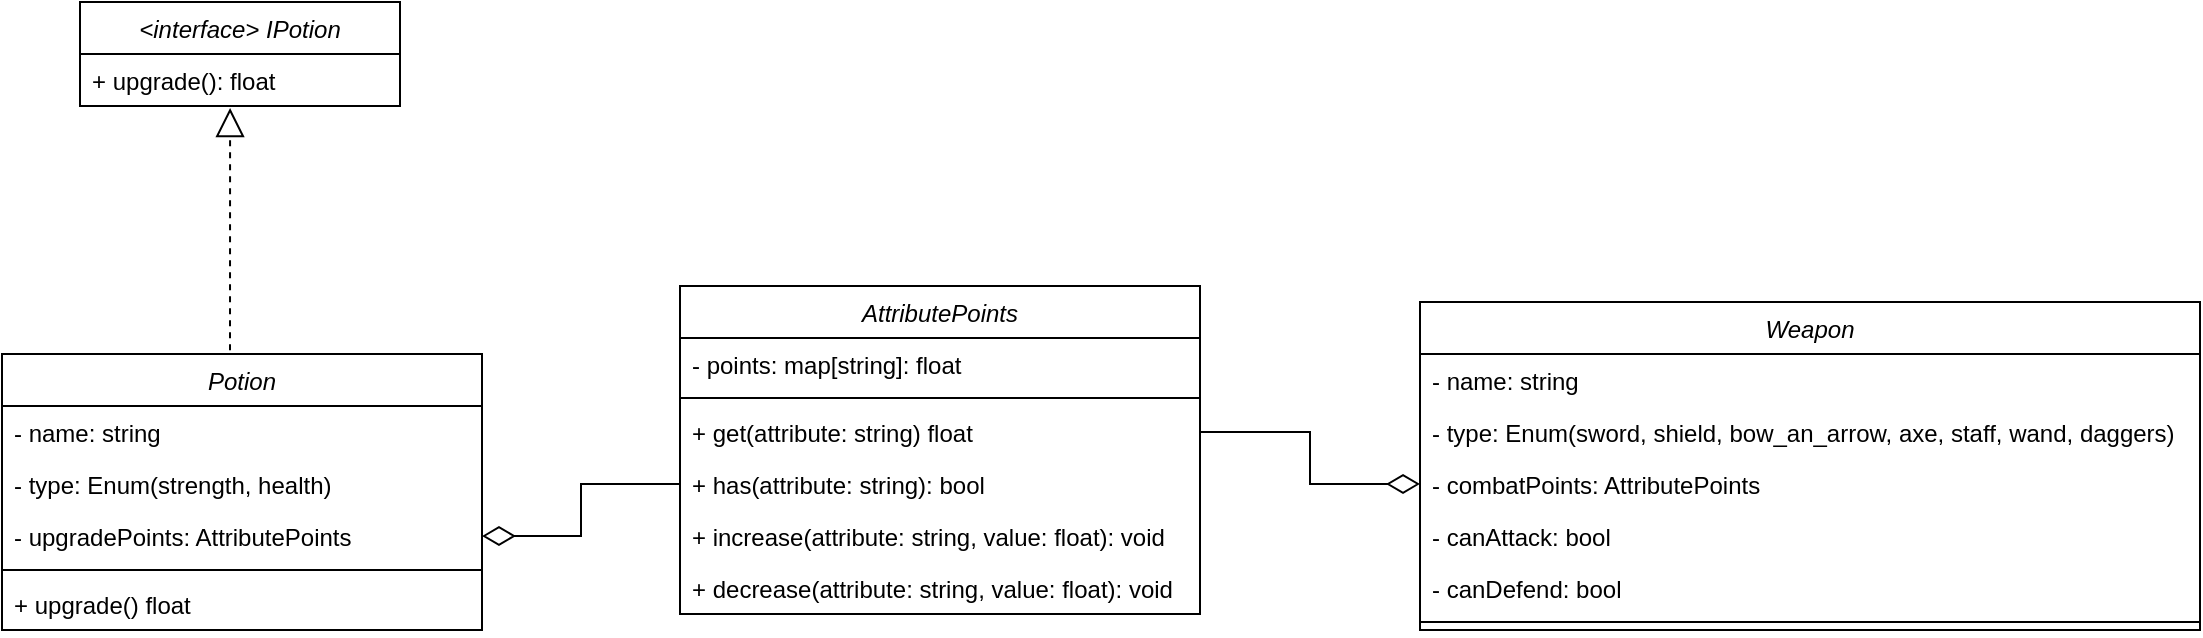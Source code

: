 <mxfile version="24.8.3">
  <diagram id="C5RBs43oDa-KdzZeNtuy" name="Page-1">
    <mxGraphModel dx="1947" dy="404" grid="1" gridSize="10" guides="1" tooltips="1" connect="1" arrows="1" fold="1" page="1" pageScale="1" pageWidth="827" pageHeight="1169" math="0" shadow="0">
      <root>
        <mxCell id="WIyWlLk6GJQsqaUBKTNV-0" />
        <mxCell id="WIyWlLk6GJQsqaUBKTNV-1" parent="WIyWlLk6GJQsqaUBKTNV-0" />
        <mxCell id="I2KKyN37G9BiOCSmMRTa-3" value="AttributePoints" style="swimlane;fontStyle=2;align=center;verticalAlign=top;childLayout=stackLayout;horizontal=1;startSize=26;horizontalStack=0;resizeParent=1;resizeLast=0;collapsible=1;marginBottom=0;rounded=0;shadow=0;strokeWidth=1;" parent="WIyWlLk6GJQsqaUBKTNV-1" vertex="1">
          <mxGeometry x="150" y="182" width="260" height="164" as="geometry">
            <mxRectangle x="230" y="140" width="160" height="26" as="alternateBounds" />
          </mxGeometry>
        </mxCell>
        <mxCell id="I2KKyN37G9BiOCSmMRTa-4" value="- points: map[string]: float" style="text;align=left;verticalAlign=top;spacingLeft=4;spacingRight=4;overflow=hidden;rotatable=0;points=[[0,0.5],[1,0.5]];portConstraint=eastwest;" parent="I2KKyN37G9BiOCSmMRTa-3" vertex="1">
          <mxGeometry y="26" width="260" height="26" as="geometry" />
        </mxCell>
        <mxCell id="I2KKyN37G9BiOCSmMRTa-7" value="" style="line;html=1;strokeWidth=1;align=left;verticalAlign=middle;spacingTop=-1;spacingLeft=3;spacingRight=3;rotatable=0;labelPosition=right;points=[];portConstraint=eastwest;" parent="I2KKyN37G9BiOCSmMRTa-3" vertex="1">
          <mxGeometry y="52" width="260" height="8" as="geometry" />
        </mxCell>
        <mxCell id="I2KKyN37G9BiOCSmMRTa-8" value="+ get(attribute: string) float" style="text;align=left;verticalAlign=top;spacingLeft=4;spacingRight=4;overflow=hidden;rotatable=0;points=[[0,0.5],[1,0.5]];portConstraint=eastwest;" parent="I2KKyN37G9BiOCSmMRTa-3" vertex="1">
          <mxGeometry y="60" width="260" height="26" as="geometry" />
        </mxCell>
        <mxCell id="YPPvFpQh11kYEwhorxfL-0" value="+ has(attribute: string): bool" style="text;align=left;verticalAlign=top;spacingLeft=4;spacingRight=4;overflow=hidden;rotatable=0;points=[[0,0.5],[1,0.5]];portConstraint=eastwest;" parent="I2KKyN37G9BiOCSmMRTa-3" vertex="1">
          <mxGeometry y="86" width="260" height="26" as="geometry" />
        </mxCell>
        <mxCell id="I2KKyN37G9BiOCSmMRTa-10" value="+ increase(attribute: string, value: float): void" style="text;align=left;verticalAlign=top;spacingLeft=4;spacingRight=4;overflow=hidden;rotatable=0;points=[[0,0.5],[1,0.5]];portConstraint=eastwest;" parent="I2KKyN37G9BiOCSmMRTa-3" vertex="1">
          <mxGeometry y="112" width="260" height="26" as="geometry" />
        </mxCell>
        <mxCell id="I2KKyN37G9BiOCSmMRTa-15" value="+ decrease(attribute: string, value: float): void" style="text;align=left;verticalAlign=top;spacingLeft=4;spacingRight=4;overflow=hidden;rotatable=0;points=[[0,0.5],[1,0.5]];portConstraint=eastwest;" parent="I2KKyN37G9BiOCSmMRTa-3" vertex="1">
          <mxGeometry y="138" width="260" height="26" as="geometry" />
        </mxCell>
        <mxCell id="jy_-zOquf5zKrBxtzt_n-10" value="Weapon" style="swimlane;fontStyle=2;align=center;verticalAlign=top;childLayout=stackLayout;horizontal=1;startSize=26;horizontalStack=0;resizeParent=1;resizeLast=0;collapsible=1;marginBottom=0;rounded=0;shadow=0;strokeWidth=1;" parent="WIyWlLk6GJQsqaUBKTNV-1" vertex="1">
          <mxGeometry x="520" y="190" width="390" height="164" as="geometry">
            <mxRectangle x="230" y="140" width="160" height="26" as="alternateBounds" />
          </mxGeometry>
        </mxCell>
        <mxCell id="jy_-zOquf5zKrBxtzt_n-11" value="- name: string" style="text;align=left;verticalAlign=top;spacingLeft=4;spacingRight=4;overflow=hidden;rotatable=0;points=[[0,0.5],[1,0.5]];portConstraint=eastwest;" parent="jy_-zOquf5zKrBxtzt_n-10" vertex="1">
          <mxGeometry y="26" width="390" height="26" as="geometry" />
        </mxCell>
        <mxCell id="AEtxL828ua_cWaH09dIY-5" value="- type: Enum(sword, shield, bow_an_arrow, axe, staff, wand, daggers)" style="text;align=left;verticalAlign=top;spacingLeft=4;spacingRight=4;overflow=hidden;rotatable=0;points=[[0,0.5],[1,0.5]];portConstraint=eastwest;" vertex="1" parent="jy_-zOquf5zKrBxtzt_n-10">
          <mxGeometry y="52" width="390" height="26" as="geometry" />
        </mxCell>
        <mxCell id="jy_-zOquf5zKrBxtzt_n-16" value="- combatPoints: AttributePoints" style="text;align=left;verticalAlign=top;spacingLeft=4;spacingRight=4;overflow=hidden;rotatable=0;points=[[0,0.5],[1,0.5]];portConstraint=eastwest;" parent="jy_-zOquf5zKrBxtzt_n-10" vertex="1">
          <mxGeometry y="78" width="390" height="26" as="geometry" />
        </mxCell>
        <mxCell id="AEtxL828ua_cWaH09dIY-2" value="- canAttack: bool" style="text;align=left;verticalAlign=top;spacingLeft=4;spacingRight=4;overflow=hidden;rotatable=0;points=[[0,0.5],[1,0.5]];portConstraint=eastwest;" vertex="1" parent="jy_-zOquf5zKrBxtzt_n-10">
          <mxGeometry y="104" width="390" height="26" as="geometry" />
        </mxCell>
        <mxCell id="AEtxL828ua_cWaH09dIY-3" value="- canDefend: bool" style="text;align=left;verticalAlign=top;spacingLeft=4;spacingRight=4;overflow=hidden;rotatable=0;points=[[0,0.5],[1,0.5]];portConstraint=eastwest;" vertex="1" parent="jy_-zOquf5zKrBxtzt_n-10">
          <mxGeometry y="130" width="390" height="26" as="geometry" />
        </mxCell>
        <mxCell id="jy_-zOquf5zKrBxtzt_n-12" value="" style="line;html=1;strokeWidth=1;align=left;verticalAlign=middle;spacingTop=-1;spacingLeft=3;spacingRight=3;rotatable=0;labelPosition=right;points=[];portConstraint=eastwest;" parent="jy_-zOquf5zKrBxtzt_n-10" vertex="1">
          <mxGeometry y="156" width="390" height="8" as="geometry" />
        </mxCell>
        <mxCell id="jy_-zOquf5zKrBxtzt_n-23" value="" style="endArrow=none;html=1;endSize=12;startArrow=diamondThin;startSize=14;startFill=0;edgeStyle=orthogonalEdgeStyle;rounded=0;entryX=1;entryY=0.5;entryDx=0;entryDy=0;exitX=0;exitY=0.5;exitDx=0;exitDy=0;endFill=0;" parent="WIyWlLk6GJQsqaUBKTNV-1" source="jy_-zOquf5zKrBxtzt_n-16" target="I2KKyN37G9BiOCSmMRTa-8" edge="1">
          <mxGeometry relative="1" as="geometry">
            <mxPoint x="330" y="270" as="sourcePoint" />
            <mxPoint x="490" y="270" as="targetPoint" />
          </mxGeometry>
        </mxCell>
        <mxCell id="tMR2NKMMJNPlFR7l85Fn-0" value="&lt;interface&gt; IPotion" style="swimlane;fontStyle=2;align=center;verticalAlign=top;childLayout=stackLayout;horizontal=1;startSize=26;horizontalStack=0;resizeParent=1;resizeLast=0;collapsible=1;marginBottom=0;rounded=0;shadow=0;strokeWidth=1;" parent="WIyWlLk6GJQsqaUBKTNV-1" vertex="1">
          <mxGeometry x="-150" y="40" width="160" height="52" as="geometry">
            <mxRectangle x="230" y="140" width="160" height="26" as="alternateBounds" />
          </mxGeometry>
        </mxCell>
        <mxCell id="tMR2NKMMJNPlFR7l85Fn-1" value="+ upgrade(): float" style="text;align=left;verticalAlign=top;spacingLeft=4;spacingRight=4;overflow=hidden;rotatable=0;points=[[0,0.5],[1,0.5]];portConstraint=eastwest;" parent="tMR2NKMMJNPlFR7l85Fn-0" vertex="1">
          <mxGeometry y="26" width="160" height="26" as="geometry" />
        </mxCell>
        <mxCell id="tMR2NKMMJNPlFR7l85Fn-3" value="Potion" style="swimlane;fontStyle=2;align=center;verticalAlign=top;childLayout=stackLayout;horizontal=1;startSize=26;horizontalStack=0;resizeParent=1;resizeLast=0;collapsible=1;marginBottom=0;rounded=0;shadow=0;strokeWidth=1;" parent="WIyWlLk6GJQsqaUBKTNV-1" vertex="1">
          <mxGeometry x="-189" y="216" width="240" height="138" as="geometry">
            <mxRectangle x="230" y="140" width="160" height="26" as="alternateBounds" />
          </mxGeometry>
        </mxCell>
        <mxCell id="tMR2NKMMJNPlFR7l85Fn-4" value="- name: string" style="text;align=left;verticalAlign=top;spacingLeft=4;spacingRight=4;overflow=hidden;rotatable=0;points=[[0,0.5],[1,0.5]];portConstraint=eastwest;" parent="tMR2NKMMJNPlFR7l85Fn-3" vertex="1">
          <mxGeometry y="26" width="240" height="26" as="geometry" />
        </mxCell>
        <mxCell id="AEtxL828ua_cWaH09dIY-4" value="- type: Enum(strength, health)" style="text;align=left;verticalAlign=top;spacingLeft=4;spacingRight=4;overflow=hidden;rotatable=0;points=[[0,0.5],[1,0.5]];portConstraint=eastwest;" vertex="1" parent="tMR2NKMMJNPlFR7l85Fn-3">
          <mxGeometry y="52" width="240" height="26" as="geometry" />
        </mxCell>
        <mxCell id="tMR2NKMMJNPlFR7l85Fn-5" value="- upgradePoints: AttributePoints" style="text;align=left;verticalAlign=top;spacingLeft=4;spacingRight=4;overflow=hidden;rotatable=0;points=[[0,0.5],[1,0.5]];portConstraint=eastwest;" parent="tMR2NKMMJNPlFR7l85Fn-3" vertex="1">
          <mxGeometry y="78" width="240" height="26" as="geometry" />
        </mxCell>
        <mxCell id="tMR2NKMMJNPlFR7l85Fn-6" value="" style="line;html=1;strokeWidth=1;align=left;verticalAlign=middle;spacingTop=-1;spacingLeft=3;spacingRight=3;rotatable=0;labelPosition=right;points=[];portConstraint=eastwest;" parent="tMR2NKMMJNPlFR7l85Fn-3" vertex="1">
          <mxGeometry y="104" width="240" height="8" as="geometry" />
        </mxCell>
        <mxCell id="tMR2NKMMJNPlFR7l85Fn-7" value="+ upgrade() float" style="text;align=left;verticalAlign=top;spacingLeft=4;spacingRight=4;overflow=hidden;rotatable=0;points=[[0,0.5],[1,0.5]];portConstraint=eastwest;" parent="tMR2NKMMJNPlFR7l85Fn-3" vertex="1">
          <mxGeometry y="112" width="240" height="26" as="geometry" />
        </mxCell>
        <mxCell id="tMR2NKMMJNPlFR7l85Fn-11" value="" style="endArrow=block;dashed=1;endFill=0;endSize=12;html=1;rounded=0;entryX=0.469;entryY=1.038;entryDx=0;entryDy=0;entryPerimeter=0;exitX=0.475;exitY=-0.014;exitDx=0;exitDy=0;exitPerimeter=0;" parent="WIyWlLk6GJQsqaUBKTNV-1" source="tMR2NKMMJNPlFR7l85Fn-3" target="tMR2NKMMJNPlFR7l85Fn-1" edge="1">
          <mxGeometry width="160" relative="1" as="geometry">
            <mxPoint x="-69" y="169" as="sourcePoint" />
            <mxPoint x="-71" y="100" as="targetPoint" />
          </mxGeometry>
        </mxCell>
        <mxCell id="tMR2NKMMJNPlFR7l85Fn-12" value="" style="endArrow=none;html=1;endSize=12;startArrow=diamondThin;startSize=14;startFill=0;edgeStyle=orthogonalEdgeStyle;rounded=0;entryX=0;entryY=0.5;entryDx=0;entryDy=0;exitX=1;exitY=0.5;exitDx=0;exitDy=0;endFill=0;" parent="WIyWlLk6GJQsqaUBKTNV-1" source="tMR2NKMMJNPlFR7l85Fn-5" target="YPPvFpQh11kYEwhorxfL-0" edge="1">
          <mxGeometry relative="1" as="geometry">
            <mxPoint x="530" y="265" as="sourcePoint" />
            <mxPoint x="420" y="265" as="targetPoint" />
          </mxGeometry>
        </mxCell>
      </root>
    </mxGraphModel>
  </diagram>
</mxfile>
